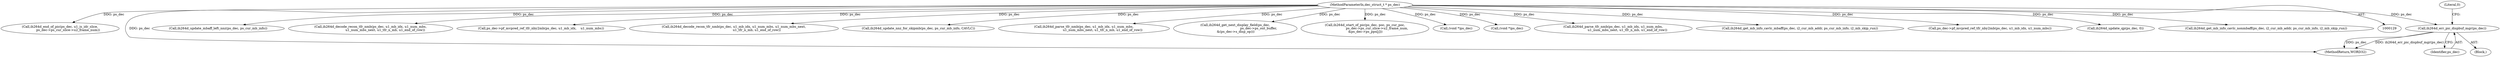 digraph "0_Android_4a524d3a8ae9aa20c36430008e6bd429443f8f1d_1@pointer" {
"1000205" [label="(Call,ih264d_err_pic_dispbuf_mgr(ps_dec))"];
"1000130" [label="(MethodParameterIn,dec_struct_t * ps_dec)"];
"1000227" [label="(Call,ih264d_end_of_pic(ps_dec, u1_is_idr_slice,\n                ps_dec->ps_cur_slice->u2_frame_num))"];
"1000204" [label="(Block,)"];
"1001284" [label="(MethodReturn,WORD32)"];
"1001089" [label="(Call,ih264d_update_mbaff_left_nnz(ps_dec, ps_cur_mb_info))"];
"1000645" [label="(Call,ih264d_decode_recon_tfr_nmb(ps_dec, u1_mb_idx, u1_num_mbs,\n                             u1_num_mbs_next, u1_tfr_n_mb, u1_end_of_row))"];
"1000584" [label="(Call,ps_dec->pf_mvpred_ref_tfr_nby2mb(ps_dec, u1_mb_idx,    u1_num_mbs))"];
"1001186" [label="(Call,ih264d_decode_recon_tfr_nmb(ps_dec, u1_mb_idx, u1_num_mbs, u1_num_mbs_next,\n                                             u1_tfr_n_mb, u1_end_of_row))"];
"1001061" [label="(Call,ih264d_update_nnz_for_skipmb(ps_dec, ps_cur_mb_info, CAVLC))"];
"1001172" [label="(Call,ih264d_parse_tfr_nmb(ps_dec, u1_mb_idx, u1_num_mbs,\n                                     u1_num_mbs_next, u1_tfr_n_mb, u1_end_of_row))"];
"1000357" [label="(Call,ih264d_get_next_display_field(ps_dec,\n                                              ps_dec->ps_out_buffer,\n &(ps_dec->s_disp_op)))"];
"1000130" [label="(MethodParameterIn,dec_struct_t * ps_dec)"];
"1000205" [label="(Call,ih264d_err_pic_dispbuf_mgr(ps_dec))"];
"1000318" [label="(Call,ih264d_start_of_pic(ps_dec, poc, ps_cur_poc,\n                        ps_dec->ps_cur_slice->u2_frame_num,\n &ps_dec->ps_pps[j]))"];
"1000206" [label="(Identifier,ps_dec)"];
"1000456" [label="(Call,(void *)ps_dec)"];
"1000412" [label="(Call,(void *)ps_dec)"];
"1000631" [label="(Call,ih264d_parse_tfr_nmb(ps_dec, u1_mb_idx, u1_num_mbs,\n                            u1_num_mbs_next, u1_tfr_n_mb, u1_end_of_row))"];
"1000990" [label="(Call,ih264d_get_mb_info_cavlc_mbaff(ps_dec, i2_cur_mb_addr, ps_cur_mb_info, i2_mb_skip_run))"];
"1001148" [label="(Call,ps_dec->pf_mvpred_ref_tfr_nby2mb(ps_dec, u1_mb_idx, u1_num_mbs))"];
"1000892" [label="(Call,ih264d_update_qp(ps_dec, 0))"];
"1000208" [label="(Literal,0)"];
"1000996" [label="(Call,ih264d_get_mb_info_cavlc_nonmbaff(ps_dec, i2_cur_mb_addr, ps_cur_mb_info, i2_mb_skip_run))"];
"1000205" -> "1000204"  [label="AST: "];
"1000205" -> "1000206"  [label="CFG: "];
"1000206" -> "1000205"  [label="AST: "];
"1000208" -> "1000205"  [label="CFG: "];
"1000205" -> "1001284"  [label="DDG: ps_dec"];
"1000205" -> "1001284"  [label="DDG: ih264d_err_pic_dispbuf_mgr(ps_dec)"];
"1000130" -> "1000205"  [label="DDG: ps_dec"];
"1000130" -> "1000129"  [label="AST: "];
"1000130" -> "1001284"  [label="DDG: ps_dec"];
"1000130" -> "1000227"  [label="DDG: ps_dec"];
"1000130" -> "1000318"  [label="DDG: ps_dec"];
"1000130" -> "1000357"  [label="DDG: ps_dec"];
"1000130" -> "1000412"  [label="DDG: ps_dec"];
"1000130" -> "1000456"  [label="DDG: ps_dec"];
"1000130" -> "1000584"  [label="DDG: ps_dec"];
"1000130" -> "1000631"  [label="DDG: ps_dec"];
"1000130" -> "1000645"  [label="DDG: ps_dec"];
"1000130" -> "1000892"  [label="DDG: ps_dec"];
"1000130" -> "1000990"  [label="DDG: ps_dec"];
"1000130" -> "1000996"  [label="DDG: ps_dec"];
"1000130" -> "1001061"  [label="DDG: ps_dec"];
"1000130" -> "1001089"  [label="DDG: ps_dec"];
"1000130" -> "1001148"  [label="DDG: ps_dec"];
"1000130" -> "1001172"  [label="DDG: ps_dec"];
"1000130" -> "1001186"  [label="DDG: ps_dec"];
}
